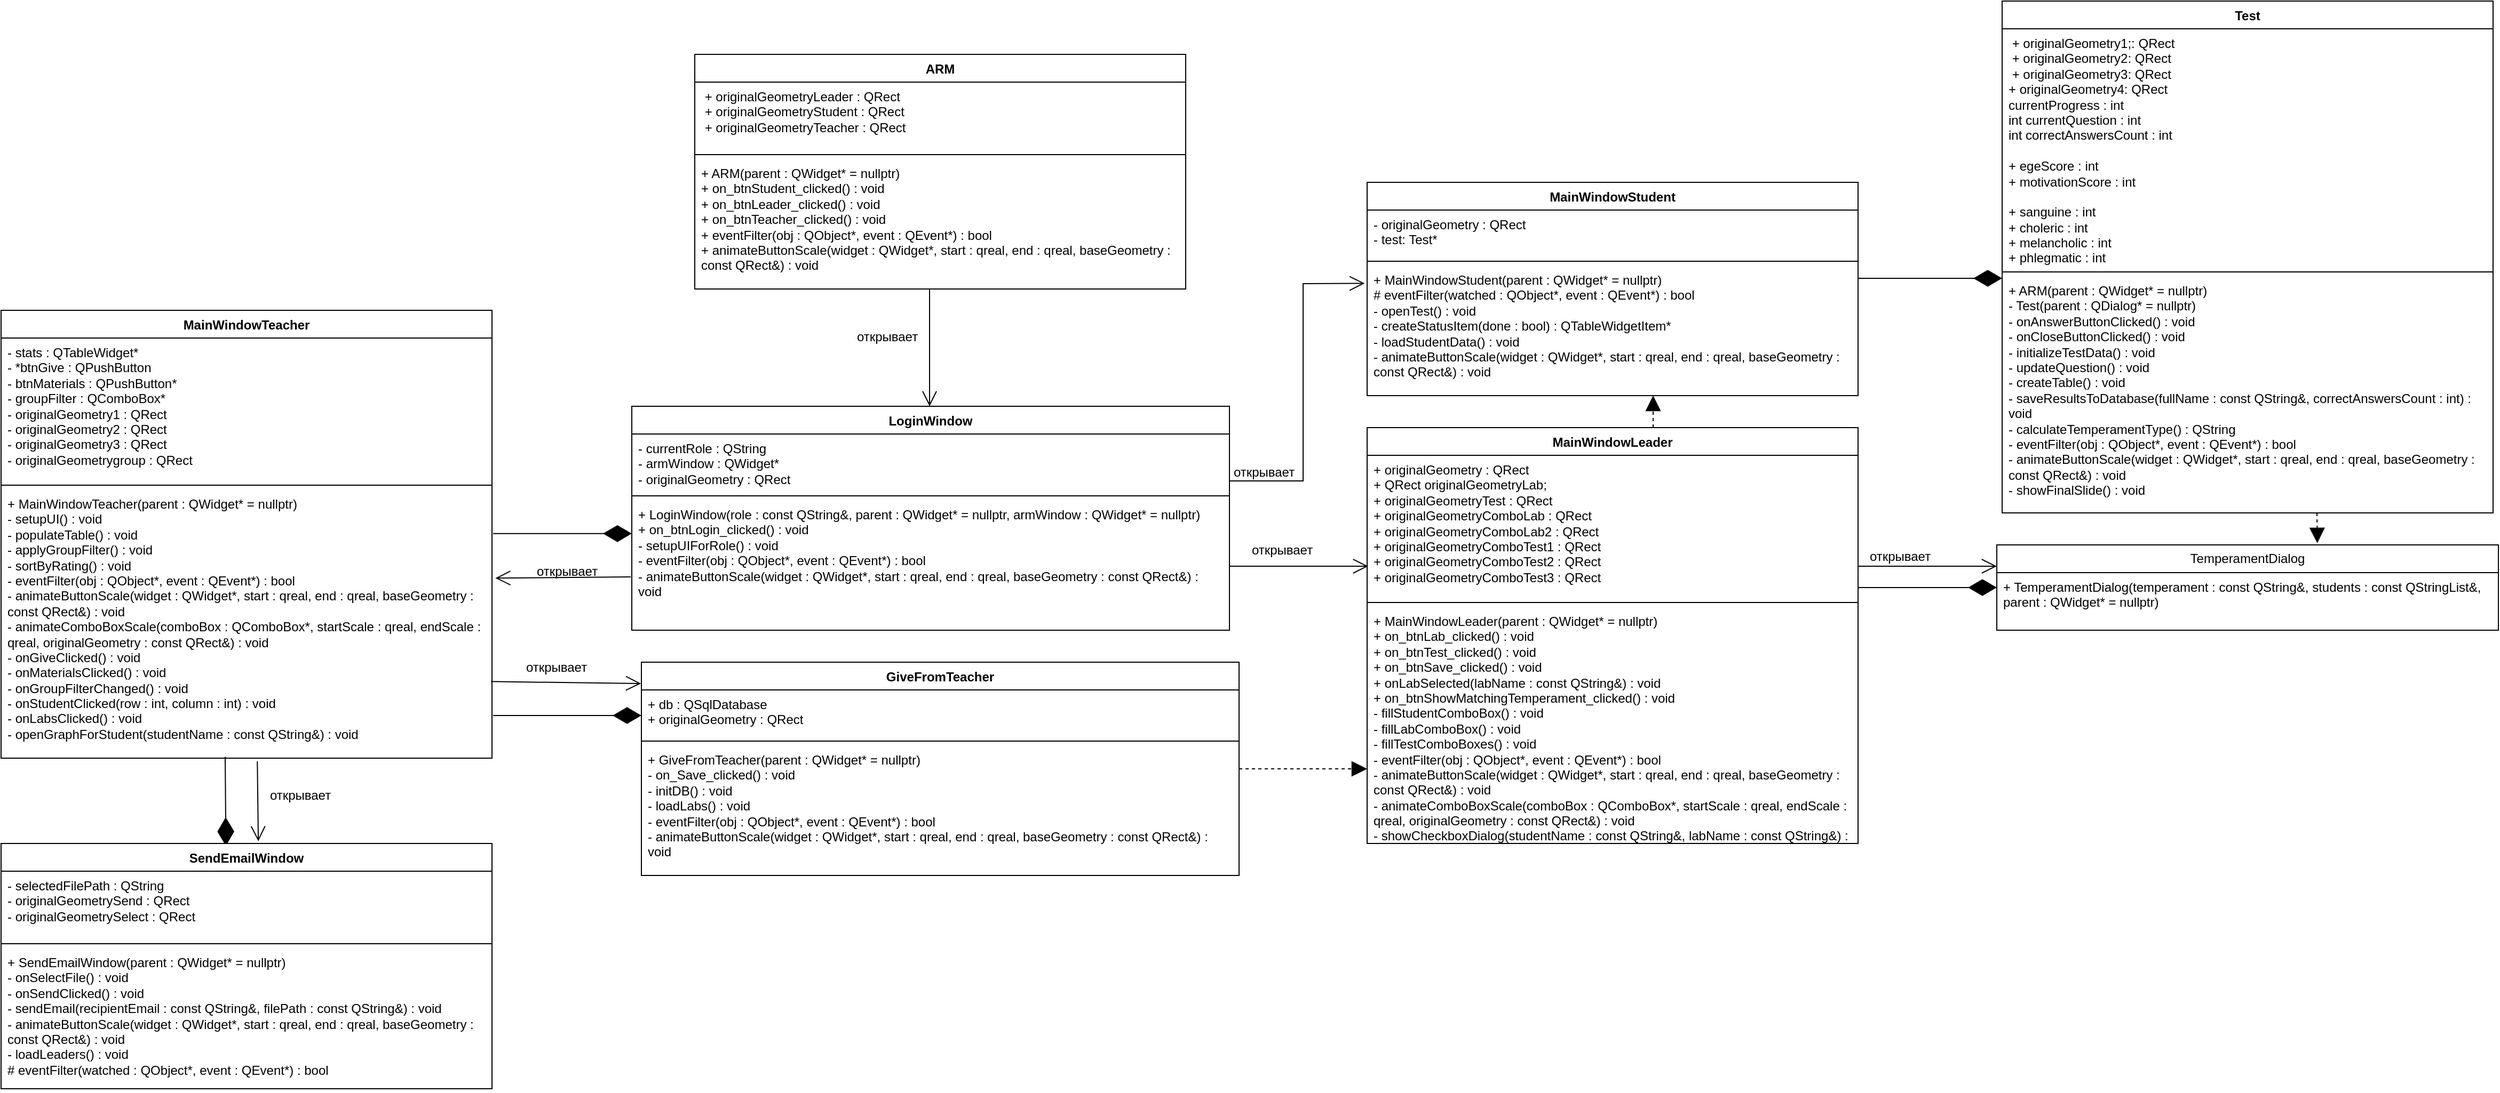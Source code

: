 <mxfile version="26.0.9">
  <diagram name="Страница — 1" id="NUncA5-wIpk-ecmEd7UC">
    <mxGraphModel dx="2607" dy="2689" grid="1" gridSize="10" guides="1" tooltips="1" connect="1" arrows="1" fold="1" page="1" pageScale="1" pageWidth="827" pageHeight="1169" math="0" shadow="0">
      <root>
        <mxCell id="0" />
        <mxCell id="1" parent="0" />
        <mxCell id="NkB3fbVWUH5RM9dZKRk_-9" value="ARM" style="swimlane;fontStyle=1;align=center;verticalAlign=top;childLayout=stackLayout;horizontal=1;startSize=26;horizontalStack=0;resizeParent=1;resizeParentMax=0;resizeLast=0;collapsible=1;marginBottom=0;whiteSpace=wrap;html=1;" vertex="1" parent="1">
          <mxGeometry x="940" y="-20" width="460" height="220" as="geometry" />
        </mxCell>
        <mxCell id="NkB3fbVWUH5RM9dZKRk_-10" value="&lt;div&gt;&amp;nbsp;+ originalGeometryLeader :&amp;nbsp;&lt;span style=&quot;background-color: transparent; color: light-dark(rgb(0, 0, 0), rgb(255, 255, 255));&quot;&gt;QRect&lt;/span&gt;&lt;span style=&quot;background-color: transparent; color: light-dark(rgb(0, 0, 0), rgb(255, 255, 255));&quot;&gt;&amp;nbsp;&lt;/span&gt;&lt;/div&gt;&lt;div&gt;&amp;nbsp;+ originalGeometryStudent&amp;nbsp;&lt;span style=&quot;background-color: transparent; color: light-dark(rgb(0, 0, 0), rgb(255, 255, 255));&quot;&gt;:&amp;nbsp;&lt;/span&gt;&lt;span style=&quot;background-color: transparent; color: light-dark(rgb(0, 0, 0), rgb(255, 255, 255));&quot;&gt;QRect&lt;/span&gt;&lt;/div&gt;&lt;div&gt;&amp;nbsp;+ originalGeometryTeacher&amp;nbsp;&lt;span style=&quot;background-color: transparent; color: light-dark(rgb(0, 0, 0), rgb(255, 255, 255));&quot;&gt;:&amp;nbsp;&lt;/span&gt;&lt;span style=&quot;background-color: transparent; color: light-dark(rgb(0, 0, 0), rgb(255, 255, 255));&quot;&gt;QRect&lt;/span&gt;&lt;/div&gt;" style="text;strokeColor=none;fillColor=none;align=left;verticalAlign=top;spacingLeft=4;spacingRight=4;overflow=hidden;rotatable=0;points=[[0,0.5],[1,0.5]];portConstraint=eastwest;whiteSpace=wrap;html=1;" vertex="1" parent="NkB3fbVWUH5RM9dZKRk_-9">
          <mxGeometry y="26" width="460" height="64" as="geometry" />
        </mxCell>
        <mxCell id="NkB3fbVWUH5RM9dZKRk_-11" value="" style="line;strokeWidth=1;fillColor=none;align=left;verticalAlign=middle;spacingTop=-1;spacingLeft=3;spacingRight=3;rotatable=0;labelPosition=right;points=[];portConstraint=eastwest;strokeColor=inherit;" vertex="1" parent="NkB3fbVWUH5RM9dZKRk_-9">
          <mxGeometry y="90" width="460" height="8" as="geometry" />
        </mxCell>
        <mxCell id="NkB3fbVWUH5RM9dZKRk_-12" value="+ ARM(parent : QWidget* = nullptr)&lt;div&gt;+&amp;nbsp;&lt;span style=&quot;background-color: transparent;&quot;&gt;on_btnStudent_clicked() : void&lt;/span&gt;&lt;/div&gt;&lt;div&gt;+ on_btnLeader_clicked() : void&lt;/div&gt;&lt;div&gt;+ on_btnTeacher_clicked() : void&lt;/div&gt;&lt;div&gt;+ eventFilter(obj : QObject*, event : QEvent*) : bool&lt;/div&gt;&lt;div&gt;+ animateButtonScale(widget : QWidget*, start : qreal, end : qreal, baseGeometry : const QRect&amp;amp;) : void&lt;/div&gt;" style="text;strokeColor=none;fillColor=none;align=left;verticalAlign=top;spacingLeft=4;spacingRight=4;overflow=hidden;rotatable=0;points=[[0,0.5],[1,0.5]];portConstraint=eastwest;whiteSpace=wrap;html=1;" vertex="1" parent="NkB3fbVWUH5RM9dZKRk_-9">
          <mxGeometry y="98" width="460" height="122" as="geometry" />
        </mxCell>
        <mxCell id="NkB3fbVWUH5RM9dZKRk_-13" value="Test" style="swimlane;fontStyle=1;align=center;verticalAlign=top;childLayout=stackLayout;horizontal=1;startSize=26;horizontalStack=0;resizeParent=1;resizeParentMax=0;resizeLast=0;collapsible=1;marginBottom=0;whiteSpace=wrap;html=1;" vertex="1" parent="1">
          <mxGeometry x="2165" y="-70" width="460" height="480" as="geometry" />
        </mxCell>
        <mxCell id="NkB3fbVWUH5RM9dZKRk_-14" value="&lt;div&gt;&amp;nbsp;+ originalGeometry1;:&amp;nbsp;&lt;span style=&quot;background-color: transparent; color: light-dark(rgb(0, 0, 0), rgb(255, 255, 255));&quot;&gt;QRect&lt;/span&gt;&lt;span style=&quot;background-color: transparent; color: light-dark(rgb(0, 0, 0), rgb(255, 255, 255));&quot;&gt;&amp;nbsp;&lt;/span&gt;&lt;/div&gt;&lt;div&gt;&amp;nbsp;+ originalGeometry2&lt;span style=&quot;background-color: transparent; color: light-dark(rgb(0, 0, 0), rgb(255, 255, 255));&quot;&gt;:&amp;nbsp;&lt;/span&gt;&lt;span style=&quot;background-color: transparent; color: light-dark(rgb(0, 0, 0), rgb(255, 255, 255));&quot;&gt;QRect&lt;/span&gt;&lt;/div&gt;&lt;div&gt;&amp;nbsp;+ originalGeometry3&lt;span style=&quot;background-color: transparent; color: light-dark(rgb(0, 0, 0), rgb(255, 255, 255));&quot;&gt;:&amp;nbsp;&lt;/span&gt;&lt;span style=&quot;background-color: transparent; color: light-dark(rgb(0, 0, 0), rgb(255, 255, 255));&quot;&gt;QRect&lt;/span&gt;&lt;/div&gt;&lt;div&gt;+ originalGeometry4&lt;span style=&quot;color: light-dark(rgb(0, 0, 0), rgb(255, 255, 255)); background-color: transparent;&quot;&gt;:&amp;nbsp;&lt;/span&gt;&lt;span style=&quot;color: light-dark(rgb(0, 0, 0), rgb(255, 255, 255)); background-color: transparent;&quot;&gt;QRect&lt;/span&gt;&lt;span style=&quot;background-color: transparent; color: light-dark(rgb(0, 0, 0), rgb(255, 255, 255));&quot;&gt;&lt;br&gt;&lt;/span&gt;&lt;/div&gt;&lt;div&gt;&lt;span style=&quot;background-color: transparent;&quot;&gt;&lt;div style=&quot;&quot;&gt;currentProgress :&amp;nbsp;&lt;span style=&quot;background-color: transparent; color: light-dark(rgb(0, 0, 0), rgb(255, 255, 255));&quot;&gt;int&lt;/span&gt;&lt;span style=&quot;background-color: transparent; color: light-dark(rgb(0, 0, 0), rgb(255, 255, 255));&quot;&gt;&amp;nbsp;&lt;/span&gt;&lt;/div&gt;&lt;/span&gt;&lt;span style=&quot;background-color: transparent;&quot;&gt;&lt;div style=&quot;&quot;&gt;int currentQuestion&amp;nbsp;&lt;span style=&quot;background-color: transparent; color: light-dark(rgb(0, 0, 0), rgb(255, 255, 255));&quot;&gt;:&amp;nbsp;&lt;/span&gt;&lt;span style=&quot;background-color: transparent; color: light-dark(rgb(0, 0, 0), rgb(255, 255, 255));&quot;&gt;int&lt;/span&gt;&lt;/div&gt;&lt;/span&gt;&lt;span style=&quot;background-color: transparent;&quot;&gt;&lt;div style=&quot;&quot;&gt;int correctAnswersCount&amp;nbsp;&lt;span style=&quot;background-color: transparent; color: light-dark(rgb(0, 0, 0), rgb(255, 255, 255));&quot;&gt;:&amp;nbsp;&lt;/span&gt;&lt;span style=&quot;background-color: transparent; color: light-dark(rgb(0, 0, 0), rgb(255, 255, 255));&quot;&gt;int&lt;/span&gt;&lt;/div&gt;&lt;/span&gt;&lt;span style=&quot;background-color: transparent;&quot;&gt;&lt;div style=&quot;&quot;&gt;&lt;br&gt;&lt;/div&gt;&lt;div style=&quot;&quot;&gt;+ egeScore&amp;nbsp;&lt;span style=&quot;background-color: transparent; color: light-dark(rgb(0, 0, 0), rgb(255, 255, 255));&quot;&gt;:&amp;nbsp;&lt;/span&gt;&lt;span style=&quot;background-color: transparent; color: light-dark(rgb(0, 0, 0), rgb(255, 255, 255));&quot;&gt;int&lt;/span&gt;&lt;/div&gt;&lt;/span&gt;&lt;span style=&quot;background-color: transparent;&quot;&gt;&lt;div style=&quot;&quot;&gt;&lt;span style=&quot;background-color: transparent; color: light-dark(rgb(0, 0, 0), rgb(255, 255, 255));&quot;&gt;+&lt;/span&gt;&lt;span style=&quot;background-color: transparent; color: light-dark(rgb(0, 0, 0), rgb(255, 255, 255));&quot;&gt;&amp;nbsp;&lt;/span&gt;motivationScore&amp;nbsp;&lt;span style=&quot;background-color: transparent; color: light-dark(rgb(0, 0, 0), rgb(255, 255, 255));&quot;&gt;:&amp;nbsp;&lt;/span&gt;&lt;span style=&quot;background-color: transparent; color: light-dark(rgb(0, 0, 0), rgb(255, 255, 255));&quot;&gt;int&lt;/span&gt;&lt;/div&gt;&lt;/span&gt;&lt;span style=&quot;background-color: transparent;&quot;&gt;&lt;div style=&quot;&quot;&gt;&lt;br&gt;&lt;/div&gt;&lt;/span&gt;&lt;span style=&quot;background-color: transparent;&quot;&gt;&lt;div style=&quot;&quot;&gt;&lt;span style=&quot;background-color: transparent; color: light-dark(rgb(0, 0, 0), rgb(255, 255, 255));&quot;&gt;+&lt;/span&gt;&lt;span style=&quot;background-color: transparent; color: light-dark(rgb(0, 0, 0), rgb(255, 255, 255));&quot;&gt;&amp;nbsp;&lt;/span&gt;sanguine&amp;nbsp;&lt;span style=&quot;background-color: transparent; color: light-dark(rgb(0, 0, 0), rgb(255, 255, 255));&quot;&gt;:&amp;nbsp;&lt;/span&gt;&lt;span style=&quot;background-color: transparent; color: light-dark(rgb(0, 0, 0), rgb(255, 255, 255));&quot;&gt;int&lt;/span&gt;&lt;/div&gt;&lt;/span&gt;&lt;span style=&quot;background-color: transparent;&quot;&gt;&lt;div style=&quot;&quot;&gt;&lt;span style=&quot;background-color: transparent; color: light-dark(rgb(0, 0, 0), rgb(255, 255, 255));&quot;&gt;+&lt;/span&gt;&lt;span style=&quot;background-color: transparent; color: light-dark(rgb(0, 0, 0), rgb(255, 255, 255));&quot;&gt;&amp;nbsp;&lt;/span&gt;choleric&amp;nbsp;&lt;span style=&quot;background-color: transparent; color: light-dark(rgb(0, 0, 0), rgb(255, 255, 255));&quot;&gt;:&amp;nbsp;&lt;/span&gt;&lt;span style=&quot;background-color: transparent; color: light-dark(rgb(0, 0, 0), rgb(255, 255, 255));&quot;&gt;int&lt;/span&gt;&lt;/div&gt;&lt;/span&gt;&lt;span style=&quot;background-color: transparent;&quot;&gt;&lt;div style=&quot;&quot;&gt;&lt;span style=&quot;background-color: transparent; color: light-dark(rgb(0, 0, 0), rgb(255, 255, 255));&quot;&gt;+&lt;/span&gt;&lt;span style=&quot;background-color: transparent; color: light-dark(rgb(0, 0, 0), rgb(255, 255, 255));&quot;&gt;&amp;nbsp;&lt;/span&gt;melancholic&amp;nbsp;&lt;span style=&quot;background-color: transparent; color: light-dark(rgb(0, 0, 0), rgb(255, 255, 255));&quot;&gt;:&amp;nbsp;&lt;/span&gt;&lt;span style=&quot;background-color: transparent; color: light-dark(rgb(0, 0, 0), rgb(255, 255, 255));&quot;&gt;int&lt;/span&gt;&lt;/div&gt;&lt;/span&gt;&lt;span style=&quot;background-color: transparent;&quot;&gt;&lt;div style=&quot;&quot;&gt;&lt;span style=&quot;background-color: transparent; color: light-dark(rgb(0, 0, 0), rgb(255, 255, 255));&quot;&gt;+&lt;/span&gt;&lt;span style=&quot;background-color: transparent; color: light-dark(rgb(0, 0, 0), rgb(255, 255, 255));&quot;&gt;&amp;nbsp;&lt;/span&gt;phlegmatic&amp;nbsp;&lt;span style=&quot;background-color: transparent; color: light-dark(rgb(0, 0, 0), rgb(255, 255, 255));&quot;&gt;:&amp;nbsp;&lt;/span&gt;&lt;span style=&quot;background-color: transparent; color: light-dark(rgb(0, 0, 0), rgb(255, 255, 255));&quot;&gt;int&lt;/span&gt;&lt;/div&gt;&lt;/span&gt;&lt;/div&gt;" style="text;strokeColor=none;fillColor=none;align=left;verticalAlign=top;spacingLeft=4;spacingRight=4;overflow=hidden;rotatable=0;points=[[0,0.5],[1,0.5]];portConstraint=eastwest;whiteSpace=wrap;html=1;" vertex="1" parent="NkB3fbVWUH5RM9dZKRk_-13">
          <mxGeometry y="26" width="460" height="224" as="geometry" />
        </mxCell>
        <mxCell id="NkB3fbVWUH5RM9dZKRk_-15" value="" style="line;strokeWidth=1;fillColor=none;align=left;verticalAlign=middle;spacingTop=-1;spacingLeft=3;spacingRight=3;rotatable=0;labelPosition=right;points=[];portConstraint=eastwest;strokeColor=inherit;" vertex="1" parent="NkB3fbVWUH5RM9dZKRk_-13">
          <mxGeometry y="250" width="460" height="8" as="geometry" />
        </mxCell>
        <mxCell id="NkB3fbVWUH5RM9dZKRk_-16" value="+ ARM(parent : QWidget* = nullptr)&lt;div&gt;&lt;div&gt;- Test(parent : QDialog* = nullptr)&lt;/div&gt;&lt;div&gt;- onAnswerButtonClicked() : void&lt;/div&gt;&lt;div&gt;- onCloseButtonClicked() : void&lt;/div&gt;&lt;div&gt;- initializeTestData() : void&lt;/div&gt;&lt;div&gt;- updateQuestion() : void&lt;/div&gt;&lt;div&gt;- createTable() : void&lt;/div&gt;&lt;div&gt;- saveResultsToDatabase(fullName : const QString&amp;amp;, correctAnswersCount : int) : void&lt;/div&gt;&lt;div&gt;- calculateTemperamentType() : QString&lt;/div&gt;&lt;div&gt;- eventFilter(obj : QObject*, event : QEvent*) : bool&lt;/div&gt;&lt;div&gt;- animateButtonScale(widget : QWidget*, start : qreal, end : qreal, baseGeometry :&amp;nbsp; const QRect&amp;amp;) : void&lt;/div&gt;&lt;div&gt;- showFinalSlide() : void&lt;/div&gt;&lt;/div&gt;" style="text;strokeColor=none;fillColor=none;align=left;verticalAlign=top;spacingLeft=4;spacingRight=4;overflow=hidden;rotatable=0;points=[[0,0.5],[1,0.5]];portConstraint=eastwest;whiteSpace=wrap;html=1;" vertex="1" parent="NkB3fbVWUH5RM9dZKRk_-13">
          <mxGeometry y="258" width="460" height="222" as="geometry" />
        </mxCell>
        <mxCell id="NkB3fbVWUH5RM9dZKRk_-17" value="GiveFromTeacher" style="swimlane;fontStyle=1;align=center;verticalAlign=top;childLayout=stackLayout;horizontal=1;startSize=26;horizontalStack=0;resizeParent=1;resizeParentMax=0;resizeLast=0;collapsible=1;marginBottom=0;whiteSpace=wrap;html=1;" vertex="1" parent="1">
          <mxGeometry x="890" y="550" width="560" height="200" as="geometry" />
        </mxCell>
        <mxCell id="NkB3fbVWUH5RM9dZKRk_-18" value="+ db : QSqlDatabase&amp;nbsp;&lt;div&gt;+ originalGeometry :&amp;nbsp;&lt;span style=&quot;background-color: transparent; color: light-dark(rgb(0, 0, 0), rgb(255, 255, 255));&quot;&gt;QRect&lt;/span&gt;&lt;span style=&quot;background-color: transparent; color: light-dark(rgb(0, 0, 0), rgb(255, 255, 255));&quot;&gt;&amp;nbsp;&lt;/span&gt;&lt;/div&gt;" style="text;strokeColor=none;fillColor=none;align=left;verticalAlign=top;spacingLeft=4;spacingRight=4;overflow=hidden;rotatable=0;points=[[0,0.5],[1,0.5]];portConstraint=eastwest;whiteSpace=wrap;html=1;" vertex="1" parent="NkB3fbVWUH5RM9dZKRk_-17">
          <mxGeometry y="26" width="560" height="44" as="geometry" />
        </mxCell>
        <mxCell id="NkB3fbVWUH5RM9dZKRk_-19" value="" style="line;strokeWidth=1;fillColor=none;align=left;verticalAlign=middle;spacingTop=-1;spacingLeft=3;spacingRight=3;rotatable=0;labelPosition=right;points=[];portConstraint=eastwest;strokeColor=inherit;" vertex="1" parent="NkB3fbVWUH5RM9dZKRk_-17">
          <mxGeometry y="70" width="560" height="8" as="geometry" />
        </mxCell>
        <mxCell id="NkB3fbVWUH5RM9dZKRk_-20" value="&lt;div&gt;+ GiveFromTeacher(parent : QWidget* = nullptr)&lt;/div&gt;&lt;div&gt;- on_Save_clicked() : void&lt;/div&gt;&lt;div&gt;- initDB() : void&lt;/div&gt;&lt;div&gt;- loadLabs() : void&lt;/div&gt;&lt;div&gt;- eventFilter(obj : QObject*, event : QEvent*) : bool&lt;/div&gt;&lt;div&gt;- animateButtonScale(widget : QWidget*, start : qreal, end : qreal, baseGeometry : const QRect&amp;amp;) : void&lt;/div&gt;" style="text;strokeColor=none;fillColor=none;align=left;verticalAlign=top;spacingLeft=4;spacingRight=4;overflow=hidden;rotatable=0;points=[[0,0.5],[1,0.5]];portConstraint=eastwest;whiteSpace=wrap;html=1;" vertex="1" parent="NkB3fbVWUH5RM9dZKRk_-17">
          <mxGeometry y="78" width="560" height="122" as="geometry" />
        </mxCell>
        <mxCell id="NkB3fbVWUH5RM9dZKRk_-21" value="&lt;div&gt;LoginWindow&lt;/div&gt;&lt;div&gt;&lt;br&gt;&lt;/div&gt;" style="swimlane;fontStyle=1;align=center;verticalAlign=top;childLayout=stackLayout;horizontal=1;startSize=26;horizontalStack=0;resizeParent=1;resizeParentMax=0;resizeLast=0;collapsible=1;marginBottom=0;whiteSpace=wrap;html=1;" vertex="1" parent="1">
          <mxGeometry x="881" y="310" width="560" height="210" as="geometry" />
        </mxCell>
        <mxCell id="NkB3fbVWUH5RM9dZKRk_-22" value="&lt;div&gt;- currentRole :&amp;nbsp;&lt;span style=&quot;background-color: transparent; color: light-dark(rgb(0, 0, 0), rgb(255, 255, 255));&quot;&gt;QString&lt;/span&gt;&lt;span style=&quot;background-color: transparent; color: light-dark(rgb(0, 0, 0), rgb(255, 255, 255));&quot;&gt;&amp;nbsp;&lt;/span&gt;&lt;/div&gt;&lt;div&gt;- armWindow :&amp;nbsp;&lt;span style=&quot;background-color: transparent; color: light-dark(rgb(0, 0, 0), rgb(255, 255, 255));&quot;&gt;QWidget*&lt;/span&gt;&lt;/div&gt;&lt;div&gt;- originalGeometry :&amp;nbsp;&lt;span style=&quot;background-color: transparent; color: light-dark(rgb(0, 0, 0), rgb(255, 255, 255));&quot;&gt;QRect&lt;/span&gt;&lt;span style=&quot;background-color: transparent; color: light-dark(rgb(0, 0, 0), rgb(255, 255, 255));&quot;&gt;&amp;nbsp;&lt;/span&gt;&lt;/div&gt;&lt;div&gt;&lt;br&gt;&lt;/div&gt;" style="text;strokeColor=none;fillColor=none;align=left;verticalAlign=top;spacingLeft=4;spacingRight=4;overflow=hidden;rotatable=0;points=[[0,0.5],[1,0.5]];portConstraint=eastwest;whiteSpace=wrap;html=1;" vertex="1" parent="NkB3fbVWUH5RM9dZKRk_-21">
          <mxGeometry y="26" width="560" height="54" as="geometry" />
        </mxCell>
        <mxCell id="NkB3fbVWUH5RM9dZKRk_-23" value="" style="line;strokeWidth=1;fillColor=none;align=left;verticalAlign=middle;spacingTop=-1;spacingLeft=3;spacingRight=3;rotatable=0;labelPosition=right;points=[];portConstraint=eastwest;strokeColor=inherit;" vertex="1" parent="NkB3fbVWUH5RM9dZKRk_-21">
          <mxGeometry y="80" width="560" height="8" as="geometry" />
        </mxCell>
        <mxCell id="NkB3fbVWUH5RM9dZKRk_-24" value="&lt;div&gt;+ LoginWindow(role : const QString&amp;amp;, parent : QWidget* = nullptr, armWindow : QWidget* = nullptr)&lt;/div&gt;&lt;div&gt;+ on_btnLogin_clicked() : void&lt;/div&gt;&lt;div&gt;- setupUIForRole() : void&lt;/div&gt;&lt;div&gt;- eventFilter(obj : QObject*, event : QEvent*) : bool&lt;/div&gt;&lt;div&gt;- animateButtonScale(widget : QWidget*, start : qreal, end : qreal, baseGeometry : const QRect&amp;amp;) : void&lt;/div&gt;&lt;div&gt;&lt;br&gt;&lt;/div&gt;" style="text;strokeColor=none;fillColor=none;align=left;verticalAlign=top;spacingLeft=4;spacingRight=4;overflow=hidden;rotatable=0;points=[[0,0.5],[1,0.5]];portConstraint=eastwest;whiteSpace=wrap;html=1;" vertex="1" parent="NkB3fbVWUH5RM9dZKRk_-21">
          <mxGeometry y="88" width="560" height="122" as="geometry" />
        </mxCell>
        <mxCell id="NkB3fbVWUH5RM9dZKRk_-51" value="" style="endArrow=open;endFill=1;endSize=12;html=1;rounded=0;entryX=1.007;entryY=0.33;entryDx=0;entryDy=0;entryPerimeter=0;" edge="1" parent="NkB3fbVWUH5RM9dZKRk_-21" target="NkB3fbVWUH5RM9dZKRk_-36">
          <mxGeometry width="160" relative="1" as="geometry">
            <mxPoint x="-1" y="160" as="sourcePoint" />
            <mxPoint x="-121" y="160" as="targetPoint" />
          </mxGeometry>
        </mxCell>
        <mxCell id="NkB3fbVWUH5RM9dZKRk_-25" value="&lt;div&gt;MainWindowLeader&lt;/div&gt;&lt;div&gt;&lt;br&gt;&lt;/div&gt;" style="swimlane;fontStyle=1;align=center;verticalAlign=top;childLayout=stackLayout;horizontal=1;startSize=26;horizontalStack=0;resizeParent=1;resizeParentMax=0;resizeLast=0;collapsible=1;marginBottom=0;whiteSpace=wrap;html=1;" vertex="1" parent="1">
          <mxGeometry x="1570" y="330" width="460" height="390" as="geometry" />
        </mxCell>
        <mxCell id="NkB3fbVWUH5RM9dZKRk_-26" value="&lt;div&gt;+ originalGeometry : QRect&amp;nbsp;&lt;/div&gt;&lt;div&gt;&lt;span style=&quot;background-color: transparent; color: light-dark(rgb(0, 0, 0), rgb(255, 255, 255));&quot;&gt;+&lt;/span&gt;&lt;span style=&quot;background-color: transparent; color: light-dark(rgb(0, 0, 0), rgb(255, 255, 255));&quot;&gt;&amp;nbsp;&lt;/span&gt;QRect originalGeometryLab;&lt;/div&gt;&lt;div&gt;&lt;span style=&quot;background-color: transparent; color: light-dark(rgb(0, 0, 0), rgb(255, 255, 255));&quot;&gt;+&lt;/span&gt;&lt;span style=&quot;background-color: transparent; color: light-dark(rgb(0, 0, 0), rgb(255, 255, 255));&quot;&gt;&amp;nbsp;&lt;/span&gt;originalGeometryTest : QRect&amp;nbsp;&lt;/div&gt;&lt;div&gt;&lt;span style=&quot;background-color: transparent; color: light-dark(rgb(0, 0, 0), rgb(255, 255, 255));&quot;&gt;+&lt;/span&gt;&lt;span style=&quot;background-color: transparent; color: light-dark(rgb(0, 0, 0), rgb(255, 255, 255));&quot;&gt;&amp;nbsp;&lt;/span&gt;originalGeometryComboLab : QRect&amp;nbsp;&lt;/div&gt;&lt;div&gt;&lt;span style=&quot;background-color: transparent; color: light-dark(rgb(0, 0, 0), rgb(255, 255, 255));&quot;&gt;+&lt;/span&gt;&lt;span style=&quot;background-color: transparent; color: light-dark(rgb(0, 0, 0), rgb(255, 255, 255));&quot;&gt;&amp;nbsp;&lt;/span&gt;originalGeometryComboLab2 : QRect&amp;nbsp;&lt;/div&gt;&lt;div&gt;&lt;span style=&quot;background-color: transparent; color: light-dark(rgb(0, 0, 0), rgb(255, 255, 255));&quot;&gt;+&lt;/span&gt;&lt;span style=&quot;background-color: transparent; color: light-dark(rgb(0, 0, 0), rgb(255, 255, 255));&quot;&gt;&amp;nbsp;&lt;/span&gt;originalGeometryComboTest1 : QRect&amp;nbsp;&lt;/div&gt;&lt;div&gt;&lt;span style=&quot;background-color: transparent; color: light-dark(rgb(0, 0, 0), rgb(255, 255, 255));&quot;&gt;+&lt;/span&gt;&lt;span style=&quot;background-color: transparent; color: light-dark(rgb(0, 0, 0), rgb(255, 255, 255));&quot;&gt;&amp;nbsp;&lt;/span&gt;originalGeometryComboTest2 : QRect&amp;nbsp;&lt;/div&gt;&lt;div&gt;&lt;span style=&quot;background-color: transparent; color: light-dark(rgb(0, 0, 0), rgb(255, 255, 255));&quot;&gt;+&lt;/span&gt;&lt;span style=&quot;background-color: transparent; color: light-dark(rgb(0, 0, 0), rgb(255, 255, 255));&quot;&gt;&amp;nbsp;&lt;/span&gt;originalGeometryComboTest3 : QRect&amp;nbsp;&lt;/div&gt;" style="text;strokeColor=none;fillColor=none;align=left;verticalAlign=top;spacingLeft=4;spacingRight=4;overflow=hidden;rotatable=0;points=[[0,0.5],[1,0.5]];portConstraint=eastwest;whiteSpace=wrap;html=1;" vertex="1" parent="NkB3fbVWUH5RM9dZKRk_-25">
          <mxGeometry y="26" width="460" height="134" as="geometry" />
        </mxCell>
        <mxCell id="NkB3fbVWUH5RM9dZKRk_-27" value="" style="line;strokeWidth=1;fillColor=none;align=left;verticalAlign=middle;spacingTop=-1;spacingLeft=3;spacingRight=3;rotatable=0;labelPosition=right;points=[];portConstraint=eastwest;strokeColor=inherit;" vertex="1" parent="NkB3fbVWUH5RM9dZKRk_-25">
          <mxGeometry y="160" width="460" height="8" as="geometry" />
        </mxCell>
        <mxCell id="NkB3fbVWUH5RM9dZKRk_-28" value="&lt;div&gt;+&amp;nbsp;MainWindowLeader(parent : QWidget* = nullptr)&lt;/div&gt;&lt;div&gt;+ on_btnLab_clicked() : void&lt;/div&gt;&lt;div&gt;+ on_btnTest_clicked() : void&lt;/div&gt;&lt;div&gt;+ on_btnSave_clicked() : void&lt;/div&gt;&lt;div&gt;+ onLabSelected(labName : const QString&amp;amp;) : void&lt;/div&gt;&lt;div&gt;+ on_btnShowMatchingTemperament_clicked() : void&lt;/div&gt;&lt;div&gt;- fillStudentComboBox() : void&lt;/div&gt;&lt;div&gt;- fillLabComboBox() : void&lt;/div&gt;&lt;div&gt;- fillTestComboBoxes() : void&lt;/div&gt;&lt;div&gt;- eventFilter(obj : QObject*, event : QEvent*) : bool&lt;/div&gt;&lt;div&gt;- animateButtonScale(widget : QWidget*, start : qreal, end : qreal, baseGeometry : const QRect&amp;amp;) : void&lt;/div&gt;&lt;div&gt;- animateComboBoxScale(comboBox : QComboBox*, startScale : qreal, endScale : qreal, originalGeometry : const QRect&amp;amp;) : void&lt;/div&gt;&lt;div&gt;- showCheckboxDialog(studentName : const QString&amp;amp;, labName : const QString&amp;amp;) : void&lt;/div&gt;" style="text;strokeColor=none;fillColor=none;align=left;verticalAlign=top;spacingLeft=4;spacingRight=4;overflow=hidden;rotatable=0;points=[[0,0.5],[1,0.5]];portConstraint=eastwest;whiteSpace=wrap;html=1;" vertex="1" parent="NkB3fbVWUH5RM9dZKRk_-25">
          <mxGeometry y="168" width="460" height="222" as="geometry" />
        </mxCell>
        <mxCell id="NkB3fbVWUH5RM9dZKRk_-29" value="&lt;div&gt;MainWindowStudent&lt;br&gt;&lt;/div&gt;" style="swimlane;fontStyle=1;align=center;verticalAlign=top;childLayout=stackLayout;horizontal=1;startSize=26;horizontalStack=0;resizeParent=1;resizeParentMax=0;resizeLast=0;collapsible=1;marginBottom=0;whiteSpace=wrap;html=1;" vertex="1" parent="1">
          <mxGeometry x="1570" y="100" width="460" height="200" as="geometry" />
        </mxCell>
        <mxCell id="NkB3fbVWUH5RM9dZKRk_-30" value="&lt;div&gt;- originalGeometry : QRect&lt;/div&gt;&lt;div&gt;- test: Test*&lt;/div&gt;" style="text;strokeColor=none;fillColor=none;align=left;verticalAlign=top;spacingLeft=4;spacingRight=4;overflow=hidden;rotatable=0;points=[[0,0.5],[1,0.5]];portConstraint=eastwest;whiteSpace=wrap;html=1;" vertex="1" parent="NkB3fbVWUH5RM9dZKRk_-29">
          <mxGeometry y="26" width="460" height="44" as="geometry" />
        </mxCell>
        <mxCell id="NkB3fbVWUH5RM9dZKRk_-31" value="" style="line;strokeWidth=1;fillColor=none;align=left;verticalAlign=middle;spacingTop=-1;spacingLeft=3;spacingRight=3;rotatable=0;labelPosition=right;points=[];portConstraint=eastwest;strokeColor=inherit;" vertex="1" parent="NkB3fbVWUH5RM9dZKRk_-29">
          <mxGeometry y="70" width="460" height="8" as="geometry" />
        </mxCell>
        <mxCell id="NkB3fbVWUH5RM9dZKRk_-32" value="&lt;div&gt;+ MainWindowStudent(parent : QWidget* = nullptr)&lt;/div&gt;&lt;div&gt;# eventFilter(watched : QObject*, event : QEvent*) : bool&lt;/div&gt;&lt;div&gt;- openTest() : void&lt;/div&gt;&lt;div&gt;- createStatusItem(done : bool) : QTableWidgetItem*&lt;/div&gt;&lt;div&gt;- loadStudentData() : void&lt;/div&gt;&lt;div&gt;- animateButtonScale(widget : QWidget*, start : qreal, end : qreal, baseGeometry : const QRect&amp;amp;) : void&lt;/div&gt;" style="text;strokeColor=none;fillColor=none;align=left;verticalAlign=top;spacingLeft=4;spacingRight=4;overflow=hidden;rotatable=0;points=[[0,0.5],[1,0.5]];portConstraint=eastwest;whiteSpace=wrap;html=1;" vertex="1" parent="NkB3fbVWUH5RM9dZKRk_-29">
          <mxGeometry y="78" width="460" height="122" as="geometry" />
        </mxCell>
        <mxCell id="NkB3fbVWUH5RM9dZKRk_-33" value="&lt;div&gt;MainWindowTeacher&lt;br&gt;&lt;/div&gt;" style="swimlane;fontStyle=1;align=center;verticalAlign=top;childLayout=stackLayout;horizontal=1;startSize=26;horizontalStack=0;resizeParent=1;resizeParentMax=0;resizeLast=0;collapsible=1;marginBottom=0;whiteSpace=wrap;html=1;" vertex="1" parent="1">
          <mxGeometry x="290" y="220" width="460" height="420" as="geometry" />
        </mxCell>
        <mxCell id="NkB3fbVWUH5RM9dZKRk_-34" value="&lt;div&gt;- stats : QTableWidget*&amp;nbsp; &amp;nbsp; &amp;nbsp;&lt;/div&gt;&lt;div&gt;- *btnGive : QPushButton&amp;nbsp; &amp;nbsp; &amp;nbsp;&lt;/div&gt;&lt;div&gt;- btnMaterials : QPushButton*&lt;/div&gt;&lt;div&gt;- groupFilter : QComboBox*&amp;nbsp; &amp;nbsp; &amp;nbsp;&lt;/div&gt;&lt;div&gt;- originalGeometry1 : QRect&amp;nbsp;&lt;/div&gt;&lt;div&gt;- originalGeometry2 : QRect&amp;nbsp;&lt;/div&gt;&lt;div&gt;- originalGeometry3 : QRect&amp;nbsp;&lt;/div&gt;&lt;div&gt;- originalGeometrygroup : QRect&amp;nbsp;&lt;/div&gt;" style="text;strokeColor=none;fillColor=none;align=left;verticalAlign=top;spacingLeft=4;spacingRight=4;overflow=hidden;rotatable=0;points=[[0,0.5],[1,0.5]];portConstraint=eastwest;whiteSpace=wrap;html=1;" vertex="1" parent="NkB3fbVWUH5RM9dZKRk_-33">
          <mxGeometry y="26" width="460" height="134" as="geometry" />
        </mxCell>
        <mxCell id="NkB3fbVWUH5RM9dZKRk_-35" value="" style="line;strokeWidth=1;fillColor=none;align=left;verticalAlign=middle;spacingTop=-1;spacingLeft=3;spacingRight=3;rotatable=0;labelPosition=right;points=[];portConstraint=eastwest;strokeColor=inherit;" vertex="1" parent="NkB3fbVWUH5RM9dZKRk_-33">
          <mxGeometry y="160" width="460" height="8" as="geometry" />
        </mxCell>
        <mxCell id="NkB3fbVWUH5RM9dZKRk_-36" value="&lt;div&gt;+&amp;nbsp;&lt;span style=&quot;background-color: transparent; color: light-dark(rgb(0, 0, 0), rgb(255, 255, 255));&quot;&gt;MainWindowTeacher(parent : QWidget* = nullptr)&lt;/span&gt;&lt;/div&gt;&lt;div&gt;- setupUI() : void&lt;/div&gt;&lt;div&gt;- populateTable() : void&lt;/div&gt;&lt;div&gt;- applyGroupFilter() : void&lt;/div&gt;&lt;div&gt;- sortByRating() : void&lt;/div&gt;&lt;div&gt;- eventFilter(obj : QObject*, event : QEvent*) : bool&lt;/div&gt;&lt;div&gt;- animateButtonScale(widget : QWidget*, start : qreal, end : qreal, baseGeometry : const QRect&amp;amp;) : void&lt;/div&gt;&lt;div&gt;- animateComboBoxScale(comboBox : QComboBox*, startScale : qreal, endScale : qreal, originalGeometry : const QRect&amp;amp;) : void&lt;/div&gt;&lt;div&gt;- onGiveClicked() : void&lt;/div&gt;&lt;div&gt;- onMaterialsClicked() : void&lt;/div&gt;&lt;div&gt;- onGroupFilterChanged() : void&lt;/div&gt;&lt;div&gt;- onStudentClicked(row : int, column : int) : void&lt;/div&gt;&lt;div&gt;- onLabsClicked() : void&lt;/div&gt;&lt;div&gt;- openGraphForStudent(studentName : const QString&amp;amp;) : void&lt;/div&gt;" style="text;strokeColor=none;fillColor=none;align=left;verticalAlign=top;spacingLeft=4;spacingRight=4;overflow=hidden;rotatable=0;points=[[0,0.5],[1,0.5]];portConstraint=eastwest;whiteSpace=wrap;html=1;" vertex="1" parent="NkB3fbVWUH5RM9dZKRk_-33">
          <mxGeometry y="168" width="460" height="252" as="geometry" />
        </mxCell>
        <mxCell id="NkB3fbVWUH5RM9dZKRk_-65" value="" style="endArrow=diamondThin;endFill=1;endSize=24;html=1;rounded=0;entryX=0.458;entryY=0.01;entryDx=0;entryDy=0;entryPerimeter=0;" edge="1" parent="NkB3fbVWUH5RM9dZKRk_-33" target="NkB3fbVWUH5RM9dZKRk_-37">
          <mxGeometry width="160" relative="1" as="geometry">
            <mxPoint x="210" y="418.75" as="sourcePoint" />
            <mxPoint x="340" y="418.75" as="targetPoint" />
          </mxGeometry>
        </mxCell>
        <mxCell id="NkB3fbVWUH5RM9dZKRk_-37" value="&lt;div&gt;SendEmailWindow&lt;br&gt;&lt;/div&gt;" style="swimlane;fontStyle=1;align=center;verticalAlign=top;childLayout=stackLayout;horizontal=1;startSize=26;horizontalStack=0;resizeParent=1;resizeParentMax=0;resizeLast=0;collapsible=1;marginBottom=0;whiteSpace=wrap;html=1;" vertex="1" parent="1">
          <mxGeometry x="290" y="720" width="460" height="230" as="geometry" />
        </mxCell>
        <mxCell id="NkB3fbVWUH5RM9dZKRk_-38" value="&lt;div&gt;- selectedFilePath : QString&amp;nbsp;&lt;/div&gt;&lt;div&gt;- originalGeometrySend : QRect&lt;/div&gt;&lt;div&gt;- originalGeometrySelect : QRect&lt;/div&gt;&lt;div&gt;&lt;br&gt;&lt;/div&gt;" style="text;strokeColor=none;fillColor=none;align=left;verticalAlign=top;spacingLeft=4;spacingRight=4;overflow=hidden;rotatable=0;points=[[0,0.5],[1,0.5]];portConstraint=eastwest;whiteSpace=wrap;html=1;" vertex="1" parent="NkB3fbVWUH5RM9dZKRk_-37">
          <mxGeometry y="26" width="460" height="64" as="geometry" />
        </mxCell>
        <mxCell id="NkB3fbVWUH5RM9dZKRk_-39" value="" style="line;strokeWidth=1;fillColor=none;align=left;verticalAlign=middle;spacingTop=-1;spacingLeft=3;spacingRight=3;rotatable=0;labelPosition=right;points=[];portConstraint=eastwest;strokeColor=inherit;" vertex="1" parent="NkB3fbVWUH5RM9dZKRk_-37">
          <mxGeometry y="90" width="460" height="8" as="geometry" />
        </mxCell>
        <mxCell id="NkB3fbVWUH5RM9dZKRk_-40" value="&lt;div&gt;+ SendEmailWindow(parent : QWidget* = nullptr)&lt;/div&gt;&lt;div&gt;- onSelectFile() : void&lt;/div&gt;&lt;div&gt;- onSendClicked() : void&lt;/div&gt;&lt;div&gt;- sendEmail(recipientEmail : const QString&amp;amp;, filePath : const QString&amp;amp;) : void&lt;/div&gt;&lt;div&gt;- animateButtonScale(widget : QWidget*, start : qreal, end : qreal, baseGeometry : const QRect&amp;amp;) : void&lt;/div&gt;&lt;div&gt;- loadLeaders() : void&lt;/div&gt;&lt;div&gt;# eventFilter(watched : QObject*, event : QEvent*) : bool&lt;/div&gt;" style="text;strokeColor=none;fillColor=none;align=left;verticalAlign=top;spacingLeft=4;spacingRight=4;overflow=hidden;rotatable=0;points=[[0,0.5],[1,0.5]];portConstraint=eastwest;whiteSpace=wrap;html=1;" vertex="1" parent="NkB3fbVWUH5RM9dZKRk_-37">
          <mxGeometry y="98" width="460" height="132" as="geometry" />
        </mxCell>
        <mxCell id="NkB3fbVWUH5RM9dZKRk_-41" value="TemperamentDialog" style="swimlane;fontStyle=0;childLayout=stackLayout;horizontal=1;startSize=26;fillColor=none;horizontalStack=0;resizeParent=1;resizeParentMax=0;resizeLast=0;collapsible=1;marginBottom=0;whiteSpace=wrap;html=1;" vertex="1" parent="1">
          <mxGeometry x="2160" y="440" width="470" height="80" as="geometry" />
        </mxCell>
        <mxCell id="NkB3fbVWUH5RM9dZKRk_-42" value="&lt;div&gt;+ TemperamentDialog(temperament : const QString&amp;amp;, students : const QStringList&amp;amp;, parent : QWidget* = nullptr)&lt;/div&gt;&lt;div&gt;&lt;br&gt;&lt;/div&gt;" style="text;strokeColor=none;fillColor=none;align=left;verticalAlign=top;spacingLeft=4;spacingRight=4;overflow=hidden;rotatable=0;points=[[0,0.5],[1,0.5]];portConstraint=eastwest;whiteSpace=wrap;html=1;" vertex="1" parent="NkB3fbVWUH5RM9dZKRk_-41">
          <mxGeometry y="26" width="470" height="54" as="geometry" />
        </mxCell>
        <mxCell id="NkB3fbVWUH5RM9dZKRk_-45" value="" style="endArrow=diamondThin;endFill=1;endSize=24;html=1;rounded=0;" edge="1" parent="1">
          <mxGeometry width="160" relative="1" as="geometry">
            <mxPoint x="2030" y="480" as="sourcePoint" />
            <mxPoint x="2160" y="480" as="targetPoint" />
          </mxGeometry>
        </mxCell>
        <mxCell id="NkB3fbVWUH5RM9dZKRk_-46" value="" style="endArrow=diamondThin;endFill=1;endSize=24;html=1;rounded=0;" edge="1" parent="1">
          <mxGeometry width="160" relative="1" as="geometry">
            <mxPoint x="2030" y="190" as="sourcePoint" />
            <mxPoint x="2165" y="190" as="targetPoint" />
          </mxGeometry>
        </mxCell>
        <mxCell id="NkB3fbVWUH5RM9dZKRk_-47" value="" style="endArrow=diamondThin;endFill=1;endSize=24;html=1;rounded=0;" edge="1" parent="1">
          <mxGeometry width="160" relative="1" as="geometry">
            <mxPoint x="751" y="429.38" as="sourcePoint" />
            <mxPoint x="881" y="429.38" as="targetPoint" />
          </mxGeometry>
        </mxCell>
        <mxCell id="NkB3fbVWUH5RM9dZKRk_-48" value="" style="endArrow=open;endFill=1;endSize=12;html=1;rounded=0;" edge="1" parent="1">
          <mxGeometry width="160" relative="1" as="geometry">
            <mxPoint x="2030" y="460" as="sourcePoint" />
            <mxPoint x="2160" y="460" as="targetPoint" />
          </mxGeometry>
        </mxCell>
        <mxCell id="NkB3fbVWUH5RM9dZKRk_-49" value="" style="endArrow=open;endFill=1;endSize=12;html=1;rounded=0;" edge="1" parent="1">
          <mxGeometry width="160" relative="1" as="geometry">
            <mxPoint x="1441" y="460" as="sourcePoint" />
            <mxPoint x="1571" y="460" as="targetPoint" />
          </mxGeometry>
        </mxCell>
        <mxCell id="NkB3fbVWUH5RM9dZKRk_-50" value="" style="endArrow=open;endFill=1;endSize=12;html=1;rounded=0;entryX=-0.005;entryY=0.137;entryDx=0;entryDy=0;entryPerimeter=0;" edge="1" parent="1" target="NkB3fbVWUH5RM9dZKRk_-32">
          <mxGeometry width="160" relative="1" as="geometry">
            <mxPoint x="1441" y="380" as="sourcePoint" />
            <mxPoint x="1510" y="190" as="targetPoint" />
            <Array as="points">
              <mxPoint x="1510" y="380" />
              <mxPoint x="1510" y="195" />
            </Array>
          </mxGeometry>
        </mxCell>
        <mxCell id="NkB3fbVWUH5RM9dZKRk_-52" value="" style="endArrow=open;endFill=1;endSize=12;html=1;rounded=0;" edge="1" parent="1">
          <mxGeometry width="160" relative="1" as="geometry">
            <mxPoint x="1160" y="200" as="sourcePoint" />
            <mxPoint x="1160" y="310" as="targetPoint" />
          </mxGeometry>
        </mxCell>
        <mxCell id="NkB3fbVWUH5RM9dZKRk_-57" value="открывает" style="text;html=1;align=center;verticalAlign=middle;resizable=0;points=[];autosize=1;strokeColor=none;fillColor=none;rotation=0;" vertex="1" parent="1">
          <mxGeometry x="1080" y="230" width="80" height="30" as="geometry" />
        </mxCell>
        <mxCell id="NkB3fbVWUH5RM9dZKRk_-58" value="открывает" style="text;html=1;align=center;verticalAlign=middle;resizable=0;points=[];autosize=1;strokeColor=none;fillColor=none;" vertex="1" parent="1">
          <mxGeometry x="1450" y="430" width="80" height="30" as="geometry" />
        </mxCell>
        <mxCell id="NkB3fbVWUH5RM9dZKRk_-59" value="открывает" style="text;html=1;align=center;verticalAlign=middle;resizable=0;points=[];autosize=1;strokeColor=none;fillColor=none;" vertex="1" parent="1">
          <mxGeometry x="780" y="450" width="80" height="30" as="geometry" />
        </mxCell>
        <mxCell id="NkB3fbVWUH5RM9dZKRk_-60" value="открывает" style="text;html=1;align=center;verticalAlign=middle;resizable=0;points=[];autosize=1;strokeColor=none;fillColor=none;" vertex="1" parent="1">
          <mxGeometry x="1433" y="357" width="80" height="30" as="geometry" />
        </mxCell>
        <mxCell id="NkB3fbVWUH5RM9dZKRk_-64" value="открывает" style="text;html=1;align=center;verticalAlign=middle;resizable=0;points=[];autosize=1;strokeColor=none;fillColor=none;" vertex="1" parent="1">
          <mxGeometry x="2029" y="436" width="80" height="30" as="geometry" />
        </mxCell>
        <mxCell id="NkB3fbVWUH5RM9dZKRk_-66" value="открывает" style="text;html=1;align=center;verticalAlign=middle;resizable=0;points=[];autosize=1;strokeColor=none;fillColor=none;" vertex="1" parent="1">
          <mxGeometry x="530" y="660" width="80" height="30" as="geometry" />
        </mxCell>
        <mxCell id="NkB3fbVWUH5RM9dZKRk_-67" value="" style="endArrow=open;endFill=1;endSize=12;html=1;rounded=0;entryX=0.524;entryY=-0.009;entryDx=0;entryDy=0;entryPerimeter=0;exitX=0.522;exitY=1.012;exitDx=0;exitDy=0;exitPerimeter=0;" edge="1" parent="1" source="NkB3fbVWUH5RM9dZKRk_-36" target="NkB3fbVWUH5RM9dZKRk_-37">
          <mxGeometry width="160" relative="1" as="geometry">
            <mxPoint x="607" y="679" as="sourcePoint" />
            <mxPoint x="480" y="680" as="targetPoint" />
          </mxGeometry>
        </mxCell>
        <mxCell id="NkB3fbVWUH5RM9dZKRk_-68" value="" style="endArrow=diamondThin;endFill=1;endSize=24;html=1;rounded=0;" edge="1" parent="1">
          <mxGeometry width="160" relative="1" as="geometry">
            <mxPoint x="751" y="600.0" as="sourcePoint" />
            <mxPoint x="890" y="600" as="targetPoint" />
          </mxGeometry>
        </mxCell>
        <mxCell id="NkB3fbVWUH5RM9dZKRk_-70" value="" style="endArrow=open;endFill=1;endSize=12;html=1;rounded=0;entryX=-0.004;entryY=0.07;entryDx=0;entryDy=0;entryPerimeter=0;exitX=0.998;exitY=0.715;exitDx=0;exitDy=0;exitPerimeter=0;" edge="1" parent="1" source="NkB3fbVWUH5RM9dZKRk_-36">
          <mxGeometry width="160" relative="1" as="geometry">
            <mxPoint x="750.0" y="570.904" as="sourcePoint" />
            <mxPoint x="889.6" y="570" as="targetPoint" />
          </mxGeometry>
        </mxCell>
        <mxCell id="NkB3fbVWUH5RM9dZKRk_-71" value="открывает" style="text;html=1;align=center;verticalAlign=middle;resizable=0;points=[];autosize=1;strokeColor=none;fillColor=none;" vertex="1" parent="1">
          <mxGeometry x="770" y="540" width="80" height="30" as="geometry" />
        </mxCell>
        <mxCell id="NkB3fbVWUH5RM9dZKRk_-73" value="" style="endArrow=block;dashed=1;endFill=1;endSize=12;html=1;rounded=0;strokeColor=default;" edge="1" parent="1">
          <mxGeometry width="160" relative="1" as="geometry">
            <mxPoint x="1450" y="650" as="sourcePoint" />
            <mxPoint x="1570" y="650" as="targetPoint" />
          </mxGeometry>
        </mxCell>
        <mxCell id="NkB3fbVWUH5RM9dZKRk_-75" value="" style="endArrow=block;dashed=1;endFill=1;endSize=12;html=1;rounded=0;strokeColor=default;" edge="1" parent="1">
          <mxGeometry width="160" relative="1" as="geometry">
            <mxPoint x="1838" y="330" as="sourcePoint" />
            <mxPoint x="1838" y="300" as="targetPoint" />
          </mxGeometry>
        </mxCell>
        <mxCell id="NkB3fbVWUH5RM9dZKRk_-76" value="" style="endArrow=block;dashed=1;endFill=1;endSize=12;html=1;rounded=0;strokeColor=default;entryX=0.639;entryY=-0.02;entryDx=0;entryDy=0;entryPerimeter=0;" edge="1" parent="1" target="NkB3fbVWUH5RM9dZKRk_-41">
          <mxGeometry width="160" relative="1" as="geometry">
            <mxPoint x="2460" y="410" as="sourcePoint" />
            <mxPoint x="2580" y="410" as="targetPoint" />
          </mxGeometry>
        </mxCell>
      </root>
    </mxGraphModel>
  </diagram>
</mxfile>
